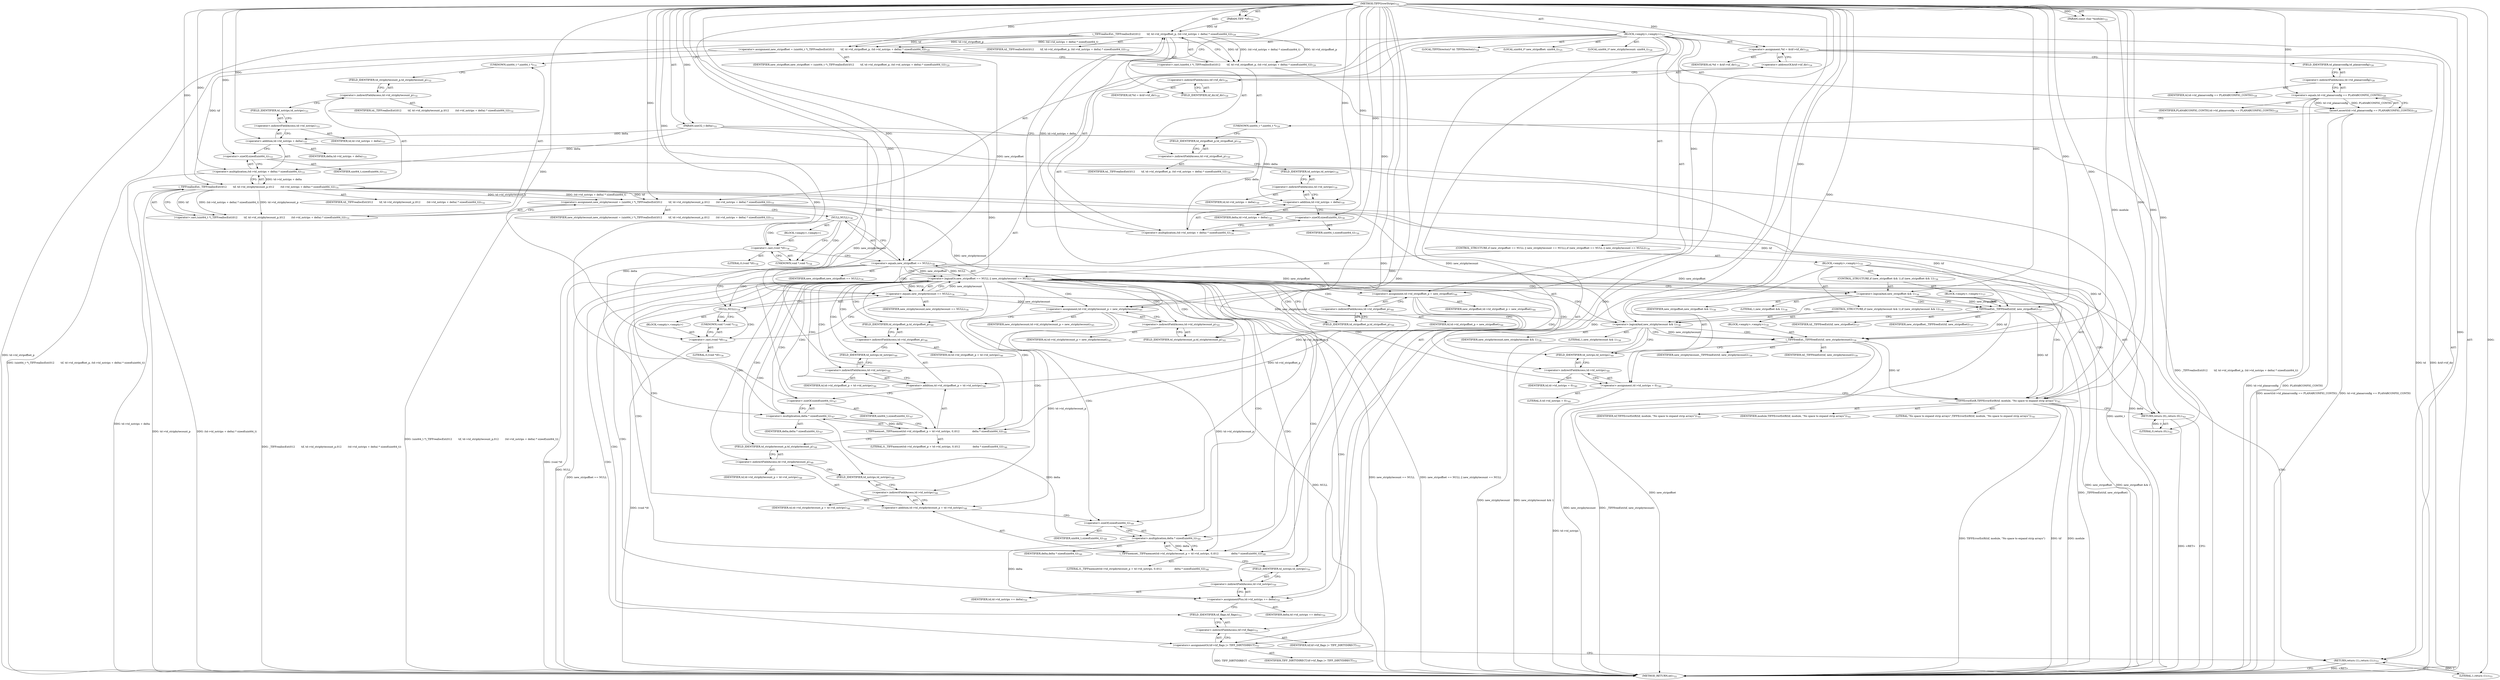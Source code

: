 digraph "TIFFGrowStrips" {  
"32417" [label = <(METHOD,TIFFGrowStrips)<SUB>722</SUB>> ]
"32418" [label = <(PARAM,TIFF *tif)<SUB>722</SUB>> ]
"32419" [label = <(PARAM,uint32_t delta)<SUB>722</SUB>> ]
"32420" [label = <(PARAM,const char *module)<SUB>722</SUB>> ]
"32421" [label = <(BLOCK,&lt;empty&gt;,&lt;empty&gt;)<SUB>723</SUB>> ]
"32422" [label = <(LOCAL,TIFFDirectory* td: TIFFDirectory)<SUB>724</SUB>> ]
"32423" [label = <(&lt;operator&gt;.assignment,*td = &amp;tif-&gt;tif_dir)<SUB>724</SUB>> ]
"32424" [label = <(IDENTIFIER,td,*td = &amp;tif-&gt;tif_dir)<SUB>724</SUB>> ]
"32425" [label = <(&lt;operator&gt;.addressOf,&amp;tif-&gt;tif_dir)<SUB>724</SUB>> ]
"32426" [label = <(&lt;operator&gt;.indirectFieldAccess,tif-&gt;tif_dir)<SUB>724</SUB>> ]
"32427" [label = <(IDENTIFIER,tif,*td = &amp;tif-&gt;tif_dir)<SUB>724</SUB>> ]
"32428" [label = <(FIELD_IDENTIFIER,tif_dir,tif_dir)<SUB>724</SUB>> ]
"32429" [label = <(LOCAL,uint64_t* new_stripoffset: uint64_t)<SUB>725</SUB>> ]
"32430" [label = <(LOCAL,uint64_t* new_stripbytecount: uint64_t)<SUB>726</SUB>> ]
"32431" [label = <(assert,assert(td-&gt;td_planarconfig == PLANARCONFIG_CONTIG))<SUB>728</SUB>> ]
"32432" [label = <(&lt;operator&gt;.equals,td-&gt;td_planarconfig == PLANARCONFIG_CONTIG)<SUB>728</SUB>> ]
"32433" [label = <(&lt;operator&gt;.indirectFieldAccess,td-&gt;td_planarconfig)<SUB>728</SUB>> ]
"32434" [label = <(IDENTIFIER,td,td-&gt;td_planarconfig == PLANARCONFIG_CONTIG)<SUB>728</SUB>> ]
"32435" [label = <(FIELD_IDENTIFIER,td_planarconfig,td_planarconfig)<SUB>728</SUB>> ]
"32436" [label = <(IDENTIFIER,PLANARCONFIG_CONTIG,td-&gt;td_planarconfig == PLANARCONFIG_CONTIG)<SUB>728</SUB>> ]
"32437" [label = <(&lt;operator&gt;.assignment,new_stripoffset = (uint64_t *)_TIFFreallocExt(\012        tif, td-&gt;td_stripoffset_p, (td-&gt;td_nstrips + delta) * sizeof(uint64_t)))<SUB>729</SUB>> ]
"32438" [label = <(IDENTIFIER,new_stripoffset,new_stripoffset = (uint64_t *)_TIFFreallocExt(\012        tif, td-&gt;td_stripoffset_p, (td-&gt;td_nstrips + delta) * sizeof(uint64_t)))<SUB>729</SUB>> ]
"32439" [label = <(&lt;operator&gt;.cast,(uint64_t *)_TIFFreallocExt(\012        tif, td-&gt;td_stripoffset_p, (td-&gt;td_nstrips + delta) * sizeof(uint64_t)))<SUB>729</SUB>> ]
"32440" [label = <(UNKNOWN,uint64_t *,uint64_t *)<SUB>729</SUB>> ]
"32441" [label = <(_TIFFreallocExt,_TIFFreallocExt(\012        tif, td-&gt;td_stripoffset_p, (td-&gt;td_nstrips + delta) * sizeof(uint64_t)))<SUB>729</SUB>> ]
"32442" [label = <(IDENTIFIER,tif,_TIFFreallocExt(\012        tif, td-&gt;td_stripoffset_p, (td-&gt;td_nstrips + delta) * sizeof(uint64_t)))<SUB>730</SUB>> ]
"32443" [label = <(&lt;operator&gt;.indirectFieldAccess,td-&gt;td_stripoffset_p)<SUB>730</SUB>> ]
"32444" [label = <(IDENTIFIER,td,_TIFFreallocExt(\012        tif, td-&gt;td_stripoffset_p, (td-&gt;td_nstrips + delta) * sizeof(uint64_t)))<SUB>730</SUB>> ]
"32445" [label = <(FIELD_IDENTIFIER,td_stripoffset_p,td_stripoffset_p)<SUB>730</SUB>> ]
"32446" [label = <(&lt;operator&gt;.multiplication,(td-&gt;td_nstrips + delta) * sizeof(uint64_t))<SUB>730</SUB>> ]
"32447" [label = <(&lt;operator&gt;.addition,td-&gt;td_nstrips + delta)<SUB>730</SUB>> ]
"32448" [label = <(&lt;operator&gt;.indirectFieldAccess,td-&gt;td_nstrips)<SUB>730</SUB>> ]
"32449" [label = <(IDENTIFIER,td,td-&gt;td_nstrips + delta)<SUB>730</SUB>> ]
"32450" [label = <(FIELD_IDENTIFIER,td_nstrips,td_nstrips)<SUB>730</SUB>> ]
"32451" [label = <(IDENTIFIER,delta,td-&gt;td_nstrips + delta)<SUB>730</SUB>> ]
"32452" [label = <(&lt;operator&gt;.sizeOf,sizeof(uint64_t))<SUB>730</SUB>> ]
"32453" [label = <(IDENTIFIER,uint64_t,sizeof(uint64_t))<SUB>730</SUB>> ]
"32454" [label = <(&lt;operator&gt;.assignment,new_stripbytecount = (uint64_t *)_TIFFreallocExt(\012        tif, td-&gt;td_stripbytecount_p,\012        (td-&gt;td_nstrips + delta) * sizeof(uint64_t)))<SUB>731</SUB>> ]
"32455" [label = <(IDENTIFIER,new_stripbytecount,new_stripbytecount = (uint64_t *)_TIFFreallocExt(\012        tif, td-&gt;td_stripbytecount_p,\012        (td-&gt;td_nstrips + delta) * sizeof(uint64_t)))<SUB>731</SUB>> ]
"32456" [label = <(&lt;operator&gt;.cast,(uint64_t *)_TIFFreallocExt(\012        tif, td-&gt;td_stripbytecount_p,\012        (td-&gt;td_nstrips + delta) * sizeof(uint64_t)))<SUB>731</SUB>> ]
"32457" [label = <(UNKNOWN,uint64_t *,uint64_t *)<SUB>731</SUB>> ]
"32458" [label = <(_TIFFreallocExt,_TIFFreallocExt(\012        tif, td-&gt;td_stripbytecount_p,\012        (td-&gt;td_nstrips + delta) * sizeof(uint64_t)))<SUB>731</SUB>> ]
"32459" [label = <(IDENTIFIER,tif,_TIFFreallocExt(\012        tif, td-&gt;td_stripbytecount_p,\012        (td-&gt;td_nstrips + delta) * sizeof(uint64_t)))<SUB>732</SUB>> ]
"32460" [label = <(&lt;operator&gt;.indirectFieldAccess,td-&gt;td_stripbytecount_p)<SUB>732</SUB>> ]
"32461" [label = <(IDENTIFIER,td,_TIFFreallocExt(\012        tif, td-&gt;td_stripbytecount_p,\012        (td-&gt;td_nstrips + delta) * sizeof(uint64_t)))<SUB>732</SUB>> ]
"32462" [label = <(FIELD_IDENTIFIER,td_stripbytecount_p,td_stripbytecount_p)<SUB>732</SUB>> ]
"32463" [label = <(&lt;operator&gt;.multiplication,(td-&gt;td_nstrips + delta) * sizeof(uint64_t))<SUB>733</SUB>> ]
"32464" [label = <(&lt;operator&gt;.addition,td-&gt;td_nstrips + delta)<SUB>733</SUB>> ]
"32465" [label = <(&lt;operator&gt;.indirectFieldAccess,td-&gt;td_nstrips)<SUB>733</SUB>> ]
"32466" [label = <(IDENTIFIER,td,td-&gt;td_nstrips + delta)<SUB>733</SUB>> ]
"32467" [label = <(FIELD_IDENTIFIER,td_nstrips,td_nstrips)<SUB>733</SUB>> ]
"32468" [label = <(IDENTIFIER,delta,td-&gt;td_nstrips + delta)<SUB>733</SUB>> ]
"32469" [label = <(&lt;operator&gt;.sizeOf,sizeof(uint64_t))<SUB>733</SUB>> ]
"32470" [label = <(IDENTIFIER,uint64_t,sizeof(uint64_t))<SUB>733</SUB>> ]
"32471" [label = <(CONTROL_STRUCTURE,if (new_stripoffset == NULL || new_stripbytecount == NULL),if (new_stripoffset == NULL || new_stripbytecount == NULL))<SUB>734</SUB>> ]
"32472" [label = <(&lt;operator&gt;.logicalOr,new_stripoffset == NULL || new_stripbytecount == NULL)<SUB>734</SUB>> ]
"32473" [label = <(&lt;operator&gt;.equals,new_stripoffset == NULL)<SUB>734</SUB>> ]
"32474" [label = <(IDENTIFIER,new_stripoffset,new_stripoffset == NULL)<SUB>734</SUB>> ]
"32475" [label = <(NULL,NULL)<SUB>734</SUB>> ]
"32476" [label = <(BLOCK,&lt;empty&gt;,&lt;empty&gt;)> ]
"32477" [label = <(&lt;operator&gt;.cast,(void *)0)<SUB>734</SUB>> ]
"32478" [label = <(UNKNOWN,void *,void *)<SUB>734</SUB>> ]
"32479" [label = <(LITERAL,0,(void *)0)<SUB>734</SUB>> ]
"32480" [label = <(&lt;operator&gt;.equals,new_stripbytecount == NULL)<SUB>734</SUB>> ]
"32481" [label = <(IDENTIFIER,new_stripbytecount,new_stripbytecount == NULL)<SUB>734</SUB>> ]
"32482" [label = <(NULL,NULL)<SUB>734</SUB>> ]
"32483" [label = <(BLOCK,&lt;empty&gt;,&lt;empty&gt;)> ]
"32484" [label = <(&lt;operator&gt;.cast,(void *)0)<SUB>734</SUB>> ]
"32485" [label = <(UNKNOWN,void *,void *)<SUB>734</SUB>> ]
"32486" [label = <(LITERAL,0,(void *)0)<SUB>734</SUB>> ]
"32487" [label = <(BLOCK,&lt;empty&gt;,&lt;empty&gt;)<SUB>735</SUB>> ]
"32488" [label = <(CONTROL_STRUCTURE,if (new_stripoffset &amp;&amp; 1),if (new_stripoffset &amp;&amp; 1))<SUB>736</SUB>> ]
"32489" [label = <(&lt;operator&gt;.logicalAnd,new_stripoffset &amp;&amp; 1)<SUB>736</SUB>> ]
"32490" [label = <(IDENTIFIER,new_stripoffset,new_stripoffset &amp;&amp; 1)<SUB>736</SUB>> ]
"32491" [label = <(LITERAL,1,new_stripoffset &amp;&amp; 1)<SUB>736</SUB>> ]
"32492" [label = <(BLOCK,&lt;empty&gt;,&lt;empty&gt;)<SUB>737</SUB>> ]
"32493" [label = <(_TIFFfreeExt,_TIFFfreeExt(tif, new_stripoffset))<SUB>737</SUB>> ]
"32494" [label = <(IDENTIFIER,tif,_TIFFfreeExt(tif, new_stripoffset))<SUB>737</SUB>> ]
"32495" [label = <(IDENTIFIER,new_stripoffset,_TIFFfreeExt(tif, new_stripoffset))<SUB>737</SUB>> ]
"32496" [label = <(CONTROL_STRUCTURE,if (new_stripbytecount &amp;&amp; 1),if (new_stripbytecount &amp;&amp; 1))<SUB>738</SUB>> ]
"32497" [label = <(&lt;operator&gt;.logicalAnd,new_stripbytecount &amp;&amp; 1)<SUB>738</SUB>> ]
"32498" [label = <(IDENTIFIER,new_stripbytecount,new_stripbytecount &amp;&amp; 1)<SUB>738</SUB>> ]
"32499" [label = <(LITERAL,1,new_stripbytecount &amp;&amp; 1)<SUB>738</SUB>> ]
"32500" [label = <(BLOCK,&lt;empty&gt;,&lt;empty&gt;)<SUB>739</SUB>> ]
"32501" [label = <(_TIFFfreeExt,_TIFFfreeExt(tif, new_stripbytecount))<SUB>739</SUB>> ]
"32502" [label = <(IDENTIFIER,tif,_TIFFfreeExt(tif, new_stripbytecount))<SUB>739</SUB>> ]
"32503" [label = <(IDENTIFIER,new_stripbytecount,_TIFFfreeExt(tif, new_stripbytecount))<SUB>739</SUB>> ]
"32504" [label = <(&lt;operator&gt;.assignment,td-&gt;td_nstrips = 0)<SUB>740</SUB>> ]
"32505" [label = <(&lt;operator&gt;.indirectFieldAccess,td-&gt;td_nstrips)<SUB>740</SUB>> ]
"32506" [label = <(IDENTIFIER,td,td-&gt;td_nstrips = 0)<SUB>740</SUB>> ]
"32507" [label = <(FIELD_IDENTIFIER,td_nstrips,td_nstrips)<SUB>740</SUB>> ]
"32508" [label = <(LITERAL,0,td-&gt;td_nstrips = 0)<SUB>740</SUB>> ]
"32509" [label = <(TIFFErrorExtR,TIFFErrorExtR(tif, module, &quot;No space to expand strip arrays&quot;))<SUB>741</SUB>> ]
"32510" [label = <(IDENTIFIER,tif,TIFFErrorExtR(tif, module, &quot;No space to expand strip arrays&quot;))<SUB>741</SUB>> ]
"32511" [label = <(IDENTIFIER,module,TIFFErrorExtR(tif, module, &quot;No space to expand strip arrays&quot;))<SUB>741</SUB>> ]
"32512" [label = <(LITERAL,&quot;No space to expand strip arrays&quot;,TIFFErrorExtR(tif, module, &quot;No space to expand strip arrays&quot;))<SUB>741</SUB>> ]
"32513" [label = <(RETURN,return (0);,return (0);)<SUB>742</SUB>> ]
"32514" [label = <(LITERAL,0,return (0);)<SUB>742</SUB>> ]
"32515" [label = <(&lt;operator&gt;.assignment,td-&gt;td_stripoffset_p = new_stripoffset)<SUB>744</SUB>> ]
"32516" [label = <(&lt;operator&gt;.indirectFieldAccess,td-&gt;td_stripoffset_p)<SUB>744</SUB>> ]
"32517" [label = <(IDENTIFIER,td,td-&gt;td_stripoffset_p = new_stripoffset)<SUB>744</SUB>> ]
"32518" [label = <(FIELD_IDENTIFIER,td_stripoffset_p,td_stripoffset_p)<SUB>744</SUB>> ]
"32519" [label = <(IDENTIFIER,new_stripoffset,td-&gt;td_stripoffset_p = new_stripoffset)<SUB>744</SUB>> ]
"32520" [label = <(&lt;operator&gt;.assignment,td-&gt;td_stripbytecount_p = new_stripbytecount)<SUB>745</SUB>> ]
"32521" [label = <(&lt;operator&gt;.indirectFieldAccess,td-&gt;td_stripbytecount_p)<SUB>745</SUB>> ]
"32522" [label = <(IDENTIFIER,td,td-&gt;td_stripbytecount_p = new_stripbytecount)<SUB>745</SUB>> ]
"32523" [label = <(FIELD_IDENTIFIER,td_stripbytecount_p,td_stripbytecount_p)<SUB>745</SUB>> ]
"32524" [label = <(IDENTIFIER,new_stripbytecount,td-&gt;td_stripbytecount_p = new_stripbytecount)<SUB>745</SUB>> ]
"32525" [label = <(_TIFFmemset,_TIFFmemset(td-&gt;td_stripoffset_p + td-&gt;td_nstrips, 0,\012                delta * sizeof(uint64_t)))<SUB>746</SUB>> ]
"32526" [label = <(&lt;operator&gt;.addition,td-&gt;td_stripoffset_p + td-&gt;td_nstrips)<SUB>746</SUB>> ]
"32527" [label = <(&lt;operator&gt;.indirectFieldAccess,td-&gt;td_stripoffset_p)<SUB>746</SUB>> ]
"32528" [label = <(IDENTIFIER,td,td-&gt;td_stripoffset_p + td-&gt;td_nstrips)<SUB>746</SUB>> ]
"32529" [label = <(FIELD_IDENTIFIER,td_stripoffset_p,td_stripoffset_p)<SUB>746</SUB>> ]
"32530" [label = <(&lt;operator&gt;.indirectFieldAccess,td-&gt;td_nstrips)<SUB>746</SUB>> ]
"32531" [label = <(IDENTIFIER,td,td-&gt;td_stripoffset_p + td-&gt;td_nstrips)<SUB>746</SUB>> ]
"32532" [label = <(FIELD_IDENTIFIER,td_nstrips,td_nstrips)<SUB>746</SUB>> ]
"32533" [label = <(LITERAL,0,_TIFFmemset(td-&gt;td_stripoffset_p + td-&gt;td_nstrips, 0,\012                delta * sizeof(uint64_t)))<SUB>746</SUB>> ]
"32534" [label = <(&lt;operator&gt;.multiplication,delta * sizeof(uint64_t))<SUB>747</SUB>> ]
"32535" [label = <(IDENTIFIER,delta,delta * sizeof(uint64_t))<SUB>747</SUB>> ]
"32536" [label = <(&lt;operator&gt;.sizeOf,sizeof(uint64_t))<SUB>747</SUB>> ]
"32537" [label = <(IDENTIFIER,uint64_t,sizeof(uint64_t))<SUB>747</SUB>> ]
"32538" [label = <(_TIFFmemset,_TIFFmemset(td-&gt;td_stripbytecount_p + td-&gt;td_nstrips, 0,\012                delta * sizeof(uint64_t)))<SUB>748</SUB>> ]
"32539" [label = <(&lt;operator&gt;.addition,td-&gt;td_stripbytecount_p + td-&gt;td_nstrips)<SUB>748</SUB>> ]
"32540" [label = <(&lt;operator&gt;.indirectFieldAccess,td-&gt;td_stripbytecount_p)<SUB>748</SUB>> ]
"32541" [label = <(IDENTIFIER,td,td-&gt;td_stripbytecount_p + td-&gt;td_nstrips)<SUB>748</SUB>> ]
"32542" [label = <(FIELD_IDENTIFIER,td_stripbytecount_p,td_stripbytecount_p)<SUB>748</SUB>> ]
"32543" [label = <(&lt;operator&gt;.indirectFieldAccess,td-&gt;td_nstrips)<SUB>748</SUB>> ]
"32544" [label = <(IDENTIFIER,td,td-&gt;td_stripbytecount_p + td-&gt;td_nstrips)<SUB>748</SUB>> ]
"32545" [label = <(FIELD_IDENTIFIER,td_nstrips,td_nstrips)<SUB>748</SUB>> ]
"32546" [label = <(LITERAL,0,_TIFFmemset(td-&gt;td_stripbytecount_p + td-&gt;td_nstrips, 0,\012                delta * sizeof(uint64_t)))<SUB>748</SUB>> ]
"32547" [label = <(&lt;operator&gt;.multiplication,delta * sizeof(uint64_t))<SUB>749</SUB>> ]
"32548" [label = <(IDENTIFIER,delta,delta * sizeof(uint64_t))<SUB>749</SUB>> ]
"32549" [label = <(&lt;operator&gt;.sizeOf,sizeof(uint64_t))<SUB>749</SUB>> ]
"32550" [label = <(IDENTIFIER,uint64_t,sizeof(uint64_t))<SUB>749</SUB>> ]
"32551" [label = <(&lt;operator&gt;.assignmentPlus,td-&gt;td_nstrips += delta)<SUB>750</SUB>> ]
"32552" [label = <(&lt;operator&gt;.indirectFieldAccess,td-&gt;td_nstrips)<SUB>750</SUB>> ]
"32553" [label = <(IDENTIFIER,td,td-&gt;td_nstrips += delta)<SUB>750</SUB>> ]
"32554" [label = <(FIELD_IDENTIFIER,td_nstrips,td_nstrips)<SUB>750</SUB>> ]
"32555" [label = <(IDENTIFIER,delta,td-&gt;td_nstrips += delta)<SUB>750</SUB>> ]
"32556" [label = <(&lt;operators&gt;.assignmentOr,tif-&gt;tif_flags |= TIFF_DIRTYDIRECT)<SUB>751</SUB>> ]
"32557" [label = <(&lt;operator&gt;.indirectFieldAccess,tif-&gt;tif_flags)<SUB>751</SUB>> ]
"32558" [label = <(IDENTIFIER,tif,tif-&gt;tif_flags |= TIFF_DIRTYDIRECT)<SUB>751</SUB>> ]
"32559" [label = <(FIELD_IDENTIFIER,tif_flags,tif_flags)<SUB>751</SUB>> ]
"32560" [label = <(IDENTIFIER,TIFF_DIRTYDIRECT,tif-&gt;tif_flags |= TIFF_DIRTYDIRECT)<SUB>751</SUB>> ]
"32561" [label = <(RETURN,return (1);,return (1);)<SUB>753</SUB>> ]
"32562" [label = <(LITERAL,1,return (1);)<SUB>753</SUB>> ]
"32563" [label = <(METHOD_RETURN,int)<SUB>722</SUB>> ]
  "32417" -> "32418"  [ label = "AST: "] 
  "32417" -> "32419"  [ label = "AST: "] 
  "32417" -> "32420"  [ label = "AST: "] 
  "32417" -> "32421"  [ label = "AST: "] 
  "32417" -> "32563"  [ label = "AST: "] 
  "32421" -> "32422"  [ label = "AST: "] 
  "32421" -> "32423"  [ label = "AST: "] 
  "32421" -> "32429"  [ label = "AST: "] 
  "32421" -> "32430"  [ label = "AST: "] 
  "32421" -> "32431"  [ label = "AST: "] 
  "32421" -> "32437"  [ label = "AST: "] 
  "32421" -> "32454"  [ label = "AST: "] 
  "32421" -> "32471"  [ label = "AST: "] 
  "32421" -> "32515"  [ label = "AST: "] 
  "32421" -> "32520"  [ label = "AST: "] 
  "32421" -> "32525"  [ label = "AST: "] 
  "32421" -> "32538"  [ label = "AST: "] 
  "32421" -> "32551"  [ label = "AST: "] 
  "32421" -> "32556"  [ label = "AST: "] 
  "32421" -> "32561"  [ label = "AST: "] 
  "32423" -> "32424"  [ label = "AST: "] 
  "32423" -> "32425"  [ label = "AST: "] 
  "32425" -> "32426"  [ label = "AST: "] 
  "32426" -> "32427"  [ label = "AST: "] 
  "32426" -> "32428"  [ label = "AST: "] 
  "32431" -> "32432"  [ label = "AST: "] 
  "32432" -> "32433"  [ label = "AST: "] 
  "32432" -> "32436"  [ label = "AST: "] 
  "32433" -> "32434"  [ label = "AST: "] 
  "32433" -> "32435"  [ label = "AST: "] 
  "32437" -> "32438"  [ label = "AST: "] 
  "32437" -> "32439"  [ label = "AST: "] 
  "32439" -> "32440"  [ label = "AST: "] 
  "32439" -> "32441"  [ label = "AST: "] 
  "32441" -> "32442"  [ label = "AST: "] 
  "32441" -> "32443"  [ label = "AST: "] 
  "32441" -> "32446"  [ label = "AST: "] 
  "32443" -> "32444"  [ label = "AST: "] 
  "32443" -> "32445"  [ label = "AST: "] 
  "32446" -> "32447"  [ label = "AST: "] 
  "32446" -> "32452"  [ label = "AST: "] 
  "32447" -> "32448"  [ label = "AST: "] 
  "32447" -> "32451"  [ label = "AST: "] 
  "32448" -> "32449"  [ label = "AST: "] 
  "32448" -> "32450"  [ label = "AST: "] 
  "32452" -> "32453"  [ label = "AST: "] 
  "32454" -> "32455"  [ label = "AST: "] 
  "32454" -> "32456"  [ label = "AST: "] 
  "32456" -> "32457"  [ label = "AST: "] 
  "32456" -> "32458"  [ label = "AST: "] 
  "32458" -> "32459"  [ label = "AST: "] 
  "32458" -> "32460"  [ label = "AST: "] 
  "32458" -> "32463"  [ label = "AST: "] 
  "32460" -> "32461"  [ label = "AST: "] 
  "32460" -> "32462"  [ label = "AST: "] 
  "32463" -> "32464"  [ label = "AST: "] 
  "32463" -> "32469"  [ label = "AST: "] 
  "32464" -> "32465"  [ label = "AST: "] 
  "32464" -> "32468"  [ label = "AST: "] 
  "32465" -> "32466"  [ label = "AST: "] 
  "32465" -> "32467"  [ label = "AST: "] 
  "32469" -> "32470"  [ label = "AST: "] 
  "32471" -> "32472"  [ label = "AST: "] 
  "32471" -> "32487"  [ label = "AST: "] 
  "32472" -> "32473"  [ label = "AST: "] 
  "32472" -> "32480"  [ label = "AST: "] 
  "32473" -> "32474"  [ label = "AST: "] 
  "32473" -> "32475"  [ label = "AST: "] 
  "32475" -> "32476"  [ label = "AST: "] 
  "32476" -> "32477"  [ label = "AST: "] 
  "32477" -> "32478"  [ label = "AST: "] 
  "32477" -> "32479"  [ label = "AST: "] 
  "32480" -> "32481"  [ label = "AST: "] 
  "32480" -> "32482"  [ label = "AST: "] 
  "32482" -> "32483"  [ label = "AST: "] 
  "32483" -> "32484"  [ label = "AST: "] 
  "32484" -> "32485"  [ label = "AST: "] 
  "32484" -> "32486"  [ label = "AST: "] 
  "32487" -> "32488"  [ label = "AST: "] 
  "32487" -> "32496"  [ label = "AST: "] 
  "32487" -> "32504"  [ label = "AST: "] 
  "32487" -> "32509"  [ label = "AST: "] 
  "32487" -> "32513"  [ label = "AST: "] 
  "32488" -> "32489"  [ label = "AST: "] 
  "32488" -> "32492"  [ label = "AST: "] 
  "32489" -> "32490"  [ label = "AST: "] 
  "32489" -> "32491"  [ label = "AST: "] 
  "32492" -> "32493"  [ label = "AST: "] 
  "32493" -> "32494"  [ label = "AST: "] 
  "32493" -> "32495"  [ label = "AST: "] 
  "32496" -> "32497"  [ label = "AST: "] 
  "32496" -> "32500"  [ label = "AST: "] 
  "32497" -> "32498"  [ label = "AST: "] 
  "32497" -> "32499"  [ label = "AST: "] 
  "32500" -> "32501"  [ label = "AST: "] 
  "32501" -> "32502"  [ label = "AST: "] 
  "32501" -> "32503"  [ label = "AST: "] 
  "32504" -> "32505"  [ label = "AST: "] 
  "32504" -> "32508"  [ label = "AST: "] 
  "32505" -> "32506"  [ label = "AST: "] 
  "32505" -> "32507"  [ label = "AST: "] 
  "32509" -> "32510"  [ label = "AST: "] 
  "32509" -> "32511"  [ label = "AST: "] 
  "32509" -> "32512"  [ label = "AST: "] 
  "32513" -> "32514"  [ label = "AST: "] 
  "32515" -> "32516"  [ label = "AST: "] 
  "32515" -> "32519"  [ label = "AST: "] 
  "32516" -> "32517"  [ label = "AST: "] 
  "32516" -> "32518"  [ label = "AST: "] 
  "32520" -> "32521"  [ label = "AST: "] 
  "32520" -> "32524"  [ label = "AST: "] 
  "32521" -> "32522"  [ label = "AST: "] 
  "32521" -> "32523"  [ label = "AST: "] 
  "32525" -> "32526"  [ label = "AST: "] 
  "32525" -> "32533"  [ label = "AST: "] 
  "32525" -> "32534"  [ label = "AST: "] 
  "32526" -> "32527"  [ label = "AST: "] 
  "32526" -> "32530"  [ label = "AST: "] 
  "32527" -> "32528"  [ label = "AST: "] 
  "32527" -> "32529"  [ label = "AST: "] 
  "32530" -> "32531"  [ label = "AST: "] 
  "32530" -> "32532"  [ label = "AST: "] 
  "32534" -> "32535"  [ label = "AST: "] 
  "32534" -> "32536"  [ label = "AST: "] 
  "32536" -> "32537"  [ label = "AST: "] 
  "32538" -> "32539"  [ label = "AST: "] 
  "32538" -> "32546"  [ label = "AST: "] 
  "32538" -> "32547"  [ label = "AST: "] 
  "32539" -> "32540"  [ label = "AST: "] 
  "32539" -> "32543"  [ label = "AST: "] 
  "32540" -> "32541"  [ label = "AST: "] 
  "32540" -> "32542"  [ label = "AST: "] 
  "32543" -> "32544"  [ label = "AST: "] 
  "32543" -> "32545"  [ label = "AST: "] 
  "32547" -> "32548"  [ label = "AST: "] 
  "32547" -> "32549"  [ label = "AST: "] 
  "32549" -> "32550"  [ label = "AST: "] 
  "32551" -> "32552"  [ label = "AST: "] 
  "32551" -> "32555"  [ label = "AST: "] 
  "32552" -> "32553"  [ label = "AST: "] 
  "32552" -> "32554"  [ label = "AST: "] 
  "32556" -> "32557"  [ label = "AST: "] 
  "32556" -> "32560"  [ label = "AST: "] 
  "32557" -> "32558"  [ label = "AST: "] 
  "32557" -> "32559"  [ label = "AST: "] 
  "32561" -> "32562"  [ label = "AST: "] 
  "32423" -> "32435"  [ label = "CFG: "] 
  "32431" -> "32440"  [ label = "CFG: "] 
  "32437" -> "32457"  [ label = "CFG: "] 
  "32454" -> "32475"  [ label = "CFG: "] 
  "32515" -> "32523"  [ label = "CFG: "] 
  "32520" -> "32529"  [ label = "CFG: "] 
  "32525" -> "32542"  [ label = "CFG: "] 
  "32538" -> "32554"  [ label = "CFG: "] 
  "32551" -> "32559"  [ label = "CFG: "] 
  "32556" -> "32561"  [ label = "CFG: "] 
  "32561" -> "32563"  [ label = "CFG: "] 
  "32425" -> "32423"  [ label = "CFG: "] 
  "32432" -> "32431"  [ label = "CFG: "] 
  "32439" -> "32437"  [ label = "CFG: "] 
  "32456" -> "32454"  [ label = "CFG: "] 
  "32472" -> "32489"  [ label = "CFG: "] 
  "32472" -> "32518"  [ label = "CFG: "] 
  "32516" -> "32515"  [ label = "CFG: "] 
  "32521" -> "32520"  [ label = "CFG: "] 
  "32526" -> "32536"  [ label = "CFG: "] 
  "32534" -> "32525"  [ label = "CFG: "] 
  "32539" -> "32549"  [ label = "CFG: "] 
  "32547" -> "32538"  [ label = "CFG: "] 
  "32552" -> "32551"  [ label = "CFG: "] 
  "32557" -> "32556"  [ label = "CFG: "] 
  "32426" -> "32425"  [ label = "CFG: "] 
  "32433" -> "32432"  [ label = "CFG: "] 
  "32440" -> "32445"  [ label = "CFG: "] 
  "32441" -> "32439"  [ label = "CFG: "] 
  "32457" -> "32462"  [ label = "CFG: "] 
  "32458" -> "32456"  [ label = "CFG: "] 
  "32473" -> "32472"  [ label = "CFG: "] 
  "32473" -> "32482"  [ label = "CFG: "] 
  "32480" -> "32472"  [ label = "CFG: "] 
  "32504" -> "32509"  [ label = "CFG: "] 
  "32509" -> "32513"  [ label = "CFG: "] 
  "32513" -> "32563"  [ label = "CFG: "] 
  "32518" -> "32516"  [ label = "CFG: "] 
  "32523" -> "32521"  [ label = "CFG: "] 
  "32527" -> "32532"  [ label = "CFG: "] 
  "32530" -> "32526"  [ label = "CFG: "] 
  "32536" -> "32534"  [ label = "CFG: "] 
  "32540" -> "32545"  [ label = "CFG: "] 
  "32543" -> "32539"  [ label = "CFG: "] 
  "32549" -> "32547"  [ label = "CFG: "] 
  "32554" -> "32552"  [ label = "CFG: "] 
  "32559" -> "32557"  [ label = "CFG: "] 
  "32428" -> "32426"  [ label = "CFG: "] 
  "32435" -> "32433"  [ label = "CFG: "] 
  "32443" -> "32450"  [ label = "CFG: "] 
  "32446" -> "32441"  [ label = "CFG: "] 
  "32460" -> "32467"  [ label = "CFG: "] 
  "32463" -> "32458"  [ label = "CFG: "] 
  "32475" -> "32478"  [ label = "CFG: "] 
  "32475" -> "32473"  [ label = "CFG: "] 
  "32482" -> "32485"  [ label = "CFG: "] 
  "32482" -> "32480"  [ label = "CFG: "] 
  "32489" -> "32493"  [ label = "CFG: "] 
  "32489" -> "32497"  [ label = "CFG: "] 
  "32497" -> "32501"  [ label = "CFG: "] 
  "32497" -> "32507"  [ label = "CFG: "] 
  "32505" -> "32504"  [ label = "CFG: "] 
  "32529" -> "32527"  [ label = "CFG: "] 
  "32532" -> "32530"  [ label = "CFG: "] 
  "32542" -> "32540"  [ label = "CFG: "] 
  "32545" -> "32543"  [ label = "CFG: "] 
  "32445" -> "32443"  [ label = "CFG: "] 
  "32447" -> "32452"  [ label = "CFG: "] 
  "32452" -> "32446"  [ label = "CFG: "] 
  "32462" -> "32460"  [ label = "CFG: "] 
  "32464" -> "32469"  [ label = "CFG: "] 
  "32469" -> "32463"  [ label = "CFG: "] 
  "32493" -> "32497"  [ label = "CFG: "] 
  "32501" -> "32507"  [ label = "CFG: "] 
  "32507" -> "32505"  [ label = "CFG: "] 
  "32448" -> "32447"  [ label = "CFG: "] 
  "32465" -> "32464"  [ label = "CFG: "] 
  "32477" -> "32473"  [ label = "CFG: "] 
  "32484" -> "32480"  [ label = "CFG: "] 
  "32450" -> "32448"  [ label = "CFG: "] 
  "32467" -> "32465"  [ label = "CFG: "] 
  "32478" -> "32477"  [ label = "CFG: "] 
  "32485" -> "32484"  [ label = "CFG: "] 
  "32417" -> "32428"  [ label = "CFG: "] 
  "32561" -> "32563"  [ label = "DDG: &lt;RET&gt;"] 
  "32513" -> "32563"  [ label = "DDG: &lt;RET&gt;"] 
  "32423" -> "32563"  [ label = "DDG: td"] 
  "32423" -> "32563"  [ label = "DDG: &amp;tif-&gt;tif_dir"] 
  "32432" -> "32563"  [ label = "DDG: td-&gt;td_planarconfig"] 
  "32431" -> "32563"  [ label = "DDG: td-&gt;td_planarconfig == PLANARCONFIG_CONTIG"] 
  "32431" -> "32563"  [ label = "DDG: assert(td-&gt;td_planarconfig == PLANARCONFIG_CONTIG)"] 
  "32441" -> "32563"  [ label = "DDG: td-&gt;td_stripoffset_p"] 
  "32439" -> "32563"  [ label = "DDG: _TIFFreallocExt(\012        tif, td-&gt;td_stripoffset_p, (td-&gt;td_nstrips + delta) * sizeof(uint64_t))"] 
  "32437" -> "32563"  [ label = "DDG: (uint64_t *)_TIFFreallocExt(\012        tif, td-&gt;td_stripoffset_p, (td-&gt;td_nstrips + delta) * sizeof(uint64_t))"] 
  "32458" -> "32563"  [ label = "DDG: td-&gt;td_stripbytecount_p"] 
  "32464" -> "32563"  [ label = "DDG: delta"] 
  "32463" -> "32563"  [ label = "DDG: td-&gt;td_nstrips + delta"] 
  "32469" -> "32563"  [ label = "DDG: uint64_t"] 
  "32458" -> "32563"  [ label = "DDG: (td-&gt;td_nstrips + delta) * sizeof(uint64_t)"] 
  "32456" -> "32563"  [ label = "DDG: _TIFFreallocExt(\012        tif, td-&gt;td_stripbytecount_p,\012        (td-&gt;td_nstrips + delta) * sizeof(uint64_t))"] 
  "32454" -> "32563"  [ label = "DDG: (uint64_t *)_TIFFreallocExt(\012        tif, td-&gt;td_stripbytecount_p,\012        (td-&gt;td_nstrips + delta) * sizeof(uint64_t))"] 
  "32473" -> "32563"  [ label = "DDG: NULL"] 
  "32477" -> "32563"  [ label = "DDG: (void *)0"] 
  "32472" -> "32563"  [ label = "DDG: new_stripoffset == NULL"] 
  "32480" -> "32563"  [ label = "DDG: NULL"] 
  "32484" -> "32563"  [ label = "DDG: (void *)0"] 
  "32472" -> "32563"  [ label = "DDG: new_stripbytecount == NULL"] 
  "32472" -> "32563"  [ label = "DDG: new_stripoffset == NULL || new_stripbytecount == NULL"] 
  "32489" -> "32563"  [ label = "DDG: new_stripoffset"] 
  "32489" -> "32563"  [ label = "DDG: new_stripoffset &amp;&amp; 1"] 
  "32493" -> "32563"  [ label = "DDG: new_stripoffset"] 
  "32493" -> "32563"  [ label = "DDG: _TIFFfreeExt(tif, new_stripoffset)"] 
  "32497" -> "32563"  [ label = "DDG: new_stripbytecount"] 
  "32497" -> "32563"  [ label = "DDG: new_stripbytecount &amp;&amp; 1"] 
  "32501" -> "32563"  [ label = "DDG: new_stripbytecount"] 
  "32501" -> "32563"  [ label = "DDG: _TIFFfreeExt(tif, new_stripbytecount)"] 
  "32504" -> "32563"  [ label = "DDG: td-&gt;td_nstrips"] 
  "32509" -> "32563"  [ label = "DDG: tif"] 
  "32509" -> "32563"  [ label = "DDG: module"] 
  "32509" -> "32563"  [ label = "DDG: TIFFErrorExtR(tif, module, &quot;No space to expand strip arrays&quot;)"] 
  "32432" -> "32563"  [ label = "DDG: PLANARCONFIG_CONTIG"] 
  "32556" -> "32563"  [ label = "DDG: TIFF_DIRTYDIRECT"] 
  "32417" -> "32418"  [ label = "DDG: "] 
  "32417" -> "32419"  [ label = "DDG: "] 
  "32417" -> "32420"  [ label = "DDG: "] 
  "32441" -> "32437"  [ label = "DDG: tif"] 
  "32441" -> "32437"  [ label = "DDG: td-&gt;td_stripoffset_p"] 
  "32441" -> "32437"  [ label = "DDG: (td-&gt;td_nstrips + delta) * sizeof(uint64_t)"] 
  "32458" -> "32454"  [ label = "DDG: tif"] 
  "32458" -> "32454"  [ label = "DDG: td-&gt;td_stripbytecount_p"] 
  "32458" -> "32454"  [ label = "DDG: (td-&gt;td_nstrips + delta) * sizeof(uint64_t)"] 
  "32473" -> "32515"  [ label = "DDG: new_stripoffset"] 
  "32417" -> "32515"  [ label = "DDG: "] 
  "32454" -> "32520"  [ label = "DDG: new_stripbytecount"] 
  "32480" -> "32520"  [ label = "DDG: new_stripbytecount"] 
  "32417" -> "32520"  [ label = "DDG: "] 
  "32547" -> "32551"  [ label = "DDG: delta"] 
  "32417" -> "32551"  [ label = "DDG: "] 
  "32417" -> "32556"  [ label = "DDG: "] 
  "32562" -> "32561"  [ label = "DDG: 1"] 
  "32417" -> "32561"  [ label = "DDG: "] 
  "32417" -> "32423"  [ label = "DDG: "] 
  "32432" -> "32431"  [ label = "DDG: td-&gt;td_planarconfig"] 
  "32432" -> "32431"  [ label = "DDG: PLANARCONFIG_CONTIG"] 
  "32417" -> "32437"  [ label = "DDG: "] 
  "32417" -> "32454"  [ label = "DDG: "] 
  "32515" -> "32525"  [ label = "DDG: td-&gt;td_stripoffset_p"] 
  "32417" -> "32525"  [ label = "DDG: "] 
  "32534" -> "32525"  [ label = "DDG: delta"] 
  "32520" -> "32538"  [ label = "DDG: td-&gt;td_stripbytecount_p"] 
  "32417" -> "32538"  [ label = "DDG: "] 
  "32547" -> "32538"  [ label = "DDG: delta"] 
  "32417" -> "32562"  [ label = "DDG: "] 
  "32417" -> "32432"  [ label = "DDG: "] 
  "32441" -> "32439"  [ label = "DDG: tif"] 
  "32441" -> "32439"  [ label = "DDG: td-&gt;td_stripoffset_p"] 
  "32441" -> "32439"  [ label = "DDG: (td-&gt;td_nstrips + delta) * sizeof(uint64_t)"] 
  "32458" -> "32456"  [ label = "DDG: tif"] 
  "32458" -> "32456"  [ label = "DDG: td-&gt;td_stripbytecount_p"] 
  "32458" -> "32456"  [ label = "DDG: (td-&gt;td_nstrips + delta) * sizeof(uint64_t)"] 
  "32473" -> "32472"  [ label = "DDG: new_stripoffset"] 
  "32473" -> "32472"  [ label = "DDG: NULL"] 
  "32480" -> "32472"  [ label = "DDG: new_stripbytecount"] 
  "32480" -> "32472"  [ label = "DDG: NULL"] 
  "32417" -> "32504"  [ label = "DDG: "] 
  "32514" -> "32513"  [ label = "DDG: 0"] 
  "32417" -> "32513"  [ label = "DDG: "] 
  "32515" -> "32526"  [ label = "DDG: td-&gt;td_stripoffset_p"] 
  "32417" -> "32534"  [ label = "DDG: "] 
  "32419" -> "32534"  [ label = "DDG: delta"] 
  "32520" -> "32539"  [ label = "DDG: td-&gt;td_stripbytecount_p"] 
  "32534" -> "32547"  [ label = "DDG: delta"] 
  "32417" -> "32547"  [ label = "DDG: "] 
  "32418" -> "32441"  [ label = "DDG: tif"] 
  "32417" -> "32441"  [ label = "DDG: "] 
  "32446" -> "32441"  [ label = "DDG: td-&gt;td_nstrips + delta"] 
  "32441" -> "32458"  [ label = "DDG: tif"] 
  "32417" -> "32458"  [ label = "DDG: "] 
  "32463" -> "32458"  [ label = "DDG: td-&gt;td_nstrips + delta"] 
  "32437" -> "32473"  [ label = "DDG: new_stripoffset"] 
  "32417" -> "32473"  [ label = "DDG: "] 
  "32454" -> "32480"  [ label = "DDG: new_stripbytecount"] 
  "32417" -> "32480"  [ label = "DDG: "] 
  "32458" -> "32509"  [ label = "DDG: tif"] 
  "32493" -> "32509"  [ label = "DDG: tif"] 
  "32501" -> "32509"  [ label = "DDG: tif"] 
  "32417" -> "32509"  [ label = "DDG: "] 
  "32420" -> "32509"  [ label = "DDG: module"] 
  "32417" -> "32514"  [ label = "DDG: "] 
  "32417" -> "32536"  [ label = "DDG: "] 
  "32417" -> "32549"  [ label = "DDG: "] 
  "32419" -> "32446"  [ label = "DDG: delta"] 
  "32417" -> "32446"  [ label = "DDG: "] 
  "32417" -> "32463"  [ label = "DDG: "] 
  "32419" -> "32463"  [ label = "DDG: delta"] 
  "32473" -> "32489"  [ label = "DDG: new_stripoffset"] 
  "32417" -> "32489"  [ label = "DDG: "] 
  "32454" -> "32497"  [ label = "DDG: new_stripbytecount"] 
  "32480" -> "32497"  [ label = "DDG: new_stripbytecount"] 
  "32417" -> "32497"  [ label = "DDG: "] 
  "32419" -> "32447"  [ label = "DDG: delta"] 
  "32417" -> "32447"  [ label = "DDG: "] 
  "32417" -> "32452"  [ label = "DDG: "] 
  "32417" -> "32464"  [ label = "DDG: "] 
  "32419" -> "32464"  [ label = "DDG: delta"] 
  "32417" -> "32469"  [ label = "DDG: "] 
  "32417" -> "32477"  [ label = "DDG: "] 
  "32417" -> "32484"  [ label = "DDG: "] 
  "32458" -> "32493"  [ label = "DDG: tif"] 
  "32417" -> "32493"  [ label = "DDG: "] 
  "32489" -> "32493"  [ label = "DDG: new_stripoffset"] 
  "32458" -> "32501"  [ label = "DDG: tif"] 
  "32493" -> "32501"  [ label = "DDG: tif"] 
  "32417" -> "32501"  [ label = "DDG: "] 
  "32497" -> "32501"  [ label = "DDG: new_stripbytecount"] 
  "32472" -> "32536"  [ label = "CDG: "] 
  "32472" -> "32489"  [ label = "CDG: "] 
  "32472" -> "32523"  [ label = "CDG: "] 
  "32472" -> "32545"  [ label = "CDG: "] 
  "32472" -> "32518"  [ label = "CDG: "] 
  "32472" -> "32520"  [ label = "CDG: "] 
  "32472" -> "32504"  [ label = "CDG: "] 
  "32472" -> "32543"  [ label = "CDG: "] 
  "32472" -> "32551"  [ label = "CDG: "] 
  "32472" -> "32557"  [ label = "CDG: "] 
  "32472" -> "32559"  [ label = "CDG: "] 
  "32472" -> "32554"  [ label = "CDG: "] 
  "32472" -> "32549"  [ label = "CDG: "] 
  "32472" -> "32539"  [ label = "CDG: "] 
  "32472" -> "32525"  [ label = "CDG: "] 
  "32472" -> "32542"  [ label = "CDG: "] 
  "32472" -> "32497"  [ label = "CDG: "] 
  "32472" -> "32540"  [ label = "CDG: "] 
  "32472" -> "32513"  [ label = "CDG: "] 
  "32472" -> "32529"  [ label = "CDG: "] 
  "32472" -> "32521"  [ label = "CDG: "] 
  "32472" -> "32527"  [ label = "CDG: "] 
  "32472" -> "32538"  [ label = "CDG: "] 
  "32472" -> "32507"  [ label = "CDG: "] 
  "32472" -> "32532"  [ label = "CDG: "] 
  "32472" -> "32534"  [ label = "CDG: "] 
  "32472" -> "32530"  [ label = "CDG: "] 
  "32472" -> "32561"  [ label = "CDG: "] 
  "32472" -> "32556"  [ label = "CDG: "] 
  "32472" -> "32547"  [ label = "CDG: "] 
  "32472" -> "32552"  [ label = "CDG: "] 
  "32472" -> "32509"  [ label = "CDG: "] 
  "32472" -> "32505"  [ label = "CDG: "] 
  "32472" -> "32515"  [ label = "CDG: "] 
  "32472" -> "32516"  [ label = "CDG: "] 
  "32472" -> "32526"  [ label = "CDG: "] 
  "32473" -> "32482"  [ label = "CDG: "] 
  "32473" -> "32480"  [ label = "CDG: "] 
  "32475" -> "32478"  [ label = "CDG: "] 
  "32475" -> "32477"  [ label = "CDG: "] 
  "32482" -> "32484"  [ label = "CDG: "] 
  "32482" -> "32485"  [ label = "CDG: "] 
  "32489" -> "32493"  [ label = "CDG: "] 
  "32497" -> "32501"  [ label = "CDG: "] 
}
